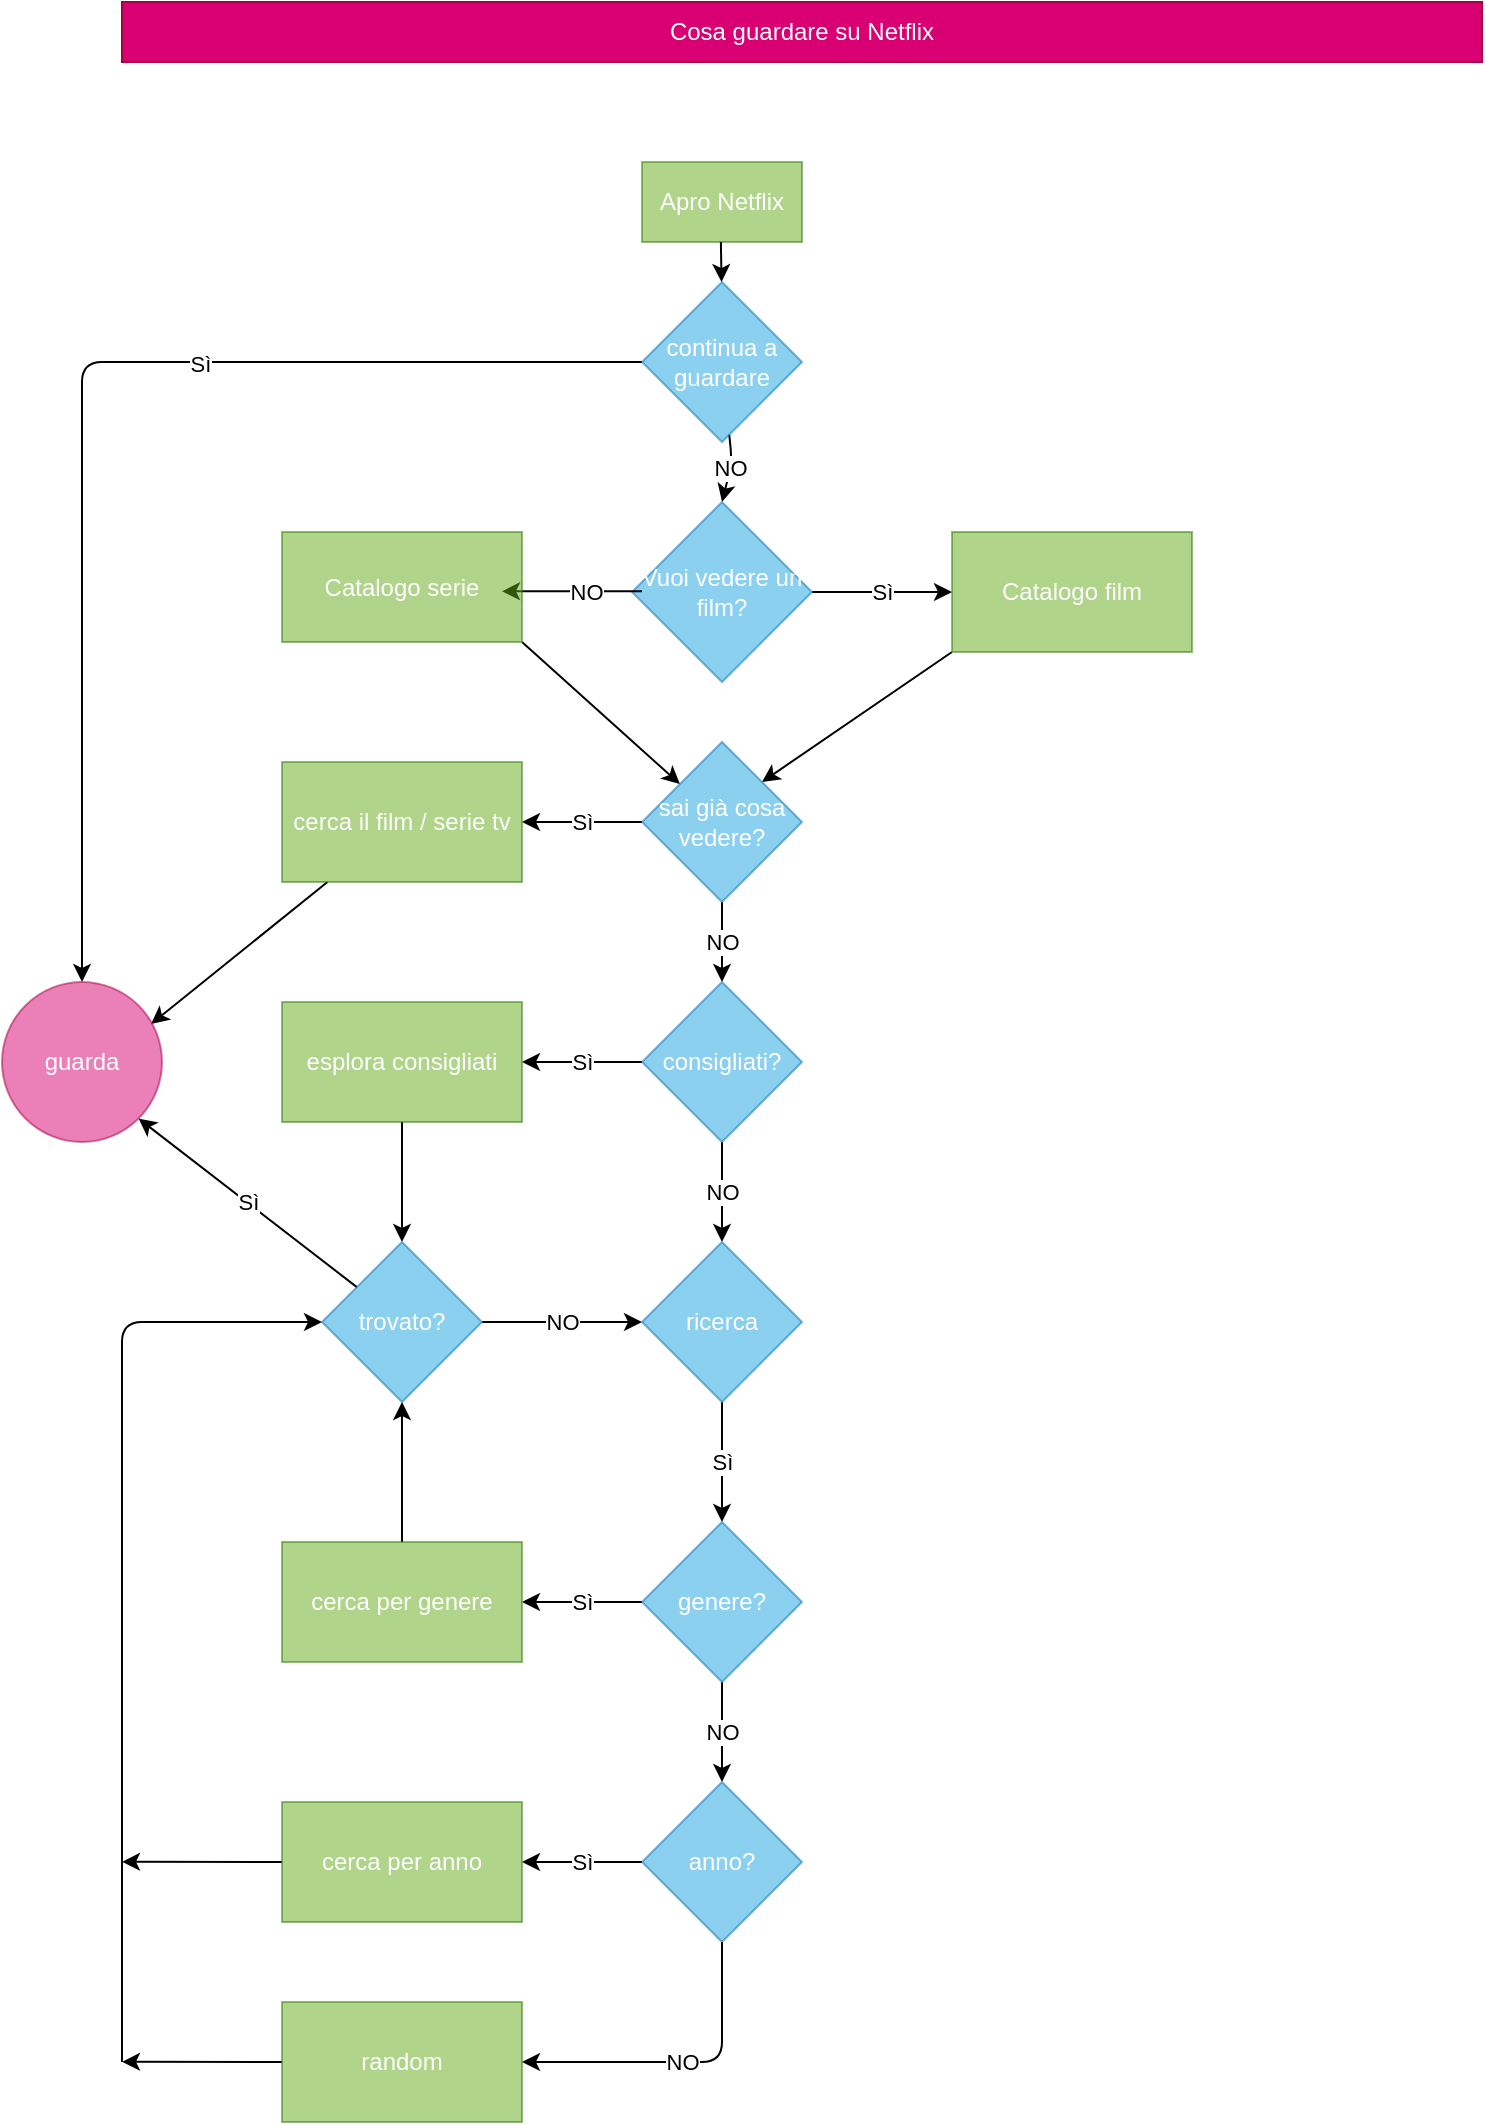 <mxfile>
    <diagram id="gckismg3OsaMKvhTNmG1" name="Pagina-1">
        <mxGraphModel dx="1257" dy="823" grid="1" gridSize="10" guides="1" tooltips="1" connect="1" arrows="1" fold="1" page="1" pageScale="1" pageWidth="827" pageHeight="1169" math="0" shadow="0">
            <root>
                <mxCell id="0"/>
                <mxCell id="1" parent="0"/>
                <mxCell id="2" value="Cosa guardare su Netflix" style="rounded=0;whiteSpace=wrap;html=1;fillColor=#d80073;fontColor=#ffffff;strokeColor=#A50040;" vertex="1" parent="1">
                    <mxGeometry x="80" width="680" height="30" as="geometry"/>
                </mxCell>
                <mxCell id="3" value="Apro Netflix" style="rounded=0;whiteSpace=wrap;html=1;fillColor=#60a917;fontColor=#ffffff;strokeColor=#2D7600;opacity=50;" vertex="1" parent="1">
                    <mxGeometry x="340" y="80" width="80" height="40" as="geometry"/>
                </mxCell>
                <mxCell id="8" value="Sì" style="edgeStyle=none;html=1;" edge="1" parent="1" source="4" target="7">
                    <mxGeometry relative="1" as="geometry"/>
                </mxCell>
                <mxCell id="4" value="Vuoi vedere un film?" style="rhombus;whiteSpace=wrap;html=1;fillColor=#1ba1e2;fontColor=#ffffff;strokeColor=#006EAF;opacity=50;" vertex="1" parent="1">
                    <mxGeometry x="335" y="250" width="90" height="90" as="geometry"/>
                </mxCell>
                <mxCell id="28" style="edgeStyle=none;html=1;exitX=0;exitY=1;exitDx=0;exitDy=0;entryX=1;entryY=0;entryDx=0;entryDy=0;" edge="1" parent="1" source="7" target="26">
                    <mxGeometry relative="1" as="geometry"/>
                </mxCell>
                <mxCell id="7" value="Catalogo film" style="whiteSpace=wrap;html=1;fillColor=#60a917;fontColor=#ffffff;strokeColor=#2D7600;opacity=50;" vertex="1" parent="1">
                    <mxGeometry x="495" y="265" width="120" height="60" as="geometry"/>
                </mxCell>
                <mxCell id="9" value="" style="endArrow=classic;html=1;" edge="1" parent="1">
                    <mxGeometry width="50" height="50" relative="1" as="geometry">
                        <mxPoint x="340" y="294.66" as="sourcePoint"/>
                        <mxPoint x="270" y="294.66" as="targetPoint"/>
                        <Array as="points">
                            <mxPoint x="320" y="294.66"/>
                        </Array>
                    </mxGeometry>
                </mxCell>
                <mxCell id="10" value="NO" style="edgeLabel;html=1;align=center;verticalAlign=middle;resizable=0;points=[];" vertex="1" connectable="0" parent="9">
                    <mxGeometry x="-0.195" relative="1" as="geometry">
                        <mxPoint as="offset"/>
                    </mxGeometry>
                </mxCell>
                <mxCell id="29" style="edgeStyle=none;html=1;exitX=1;exitY=1;exitDx=0;exitDy=0;" edge="1" parent="1" source="11" target="26">
                    <mxGeometry relative="1" as="geometry"/>
                </mxCell>
                <mxCell id="11" value="Catalogo serie" style="rounded=0;whiteSpace=wrap;html=1;fillColor=#60a917;fontColor=#ffffff;strokeColor=#2D7600;opacity=50;" vertex="1" parent="1">
                    <mxGeometry x="160" y="265" width="120" height="55" as="geometry"/>
                </mxCell>
                <mxCell id="15" value="NO" style="edgeStyle=none;html=1;" edge="1" parent="1" source="12">
                    <mxGeometry relative="1" as="geometry">
                        <mxPoint x="380" y="250" as="targetPoint"/>
                        <Array as="points">
                            <mxPoint x="385" y="230"/>
                        </Array>
                    </mxGeometry>
                </mxCell>
                <mxCell id="19" value="" style="edgeStyle=none;html=1;entryX=0.5;entryY=0;entryDx=0;entryDy=0;" edge="1" parent="1" source="12" target="70">
                    <mxGeometry relative="1" as="geometry">
                        <mxPoint x="60" y="180" as="targetPoint"/>
                        <Array as="points">
                            <mxPoint x="60" y="180"/>
                        </Array>
                    </mxGeometry>
                </mxCell>
                <mxCell id="20" value="Sì" style="edgeLabel;html=1;align=center;verticalAlign=middle;resizable=0;points=[];" vertex="1" connectable="0" parent="19">
                    <mxGeometry x="-0.251" y="1" relative="1" as="geometry">
                        <mxPoint as="offset"/>
                    </mxGeometry>
                </mxCell>
                <mxCell id="12" value="continua a guardare" style="rhombus;whiteSpace=wrap;html=1;fillColor=#1ba1e2;fontColor=#ffffff;strokeColor=#006EAF;opacity=50;" vertex="1" parent="1">
                    <mxGeometry x="340" y="140" width="80" height="80" as="geometry"/>
                </mxCell>
                <mxCell id="16" value="" style="endArrow=classic;html=1;" edge="1" parent="1">
                    <mxGeometry width="50" height="50" relative="1" as="geometry">
                        <mxPoint x="379.44" y="120" as="sourcePoint"/>
                        <mxPoint x="379.78" y="140" as="targetPoint"/>
                    </mxGeometry>
                </mxCell>
                <mxCell id="35" value="Sì" style="edgeStyle=none;html=1;" edge="1" parent="1" source="24" target="34">
                    <mxGeometry relative="1" as="geometry"/>
                </mxCell>
                <mxCell id="37" value="NO" style="edgeStyle=none;html=1;" edge="1" parent="1" source="24">
                    <mxGeometry relative="1" as="geometry">
                        <mxPoint x="380" y="620" as="targetPoint"/>
                    </mxGeometry>
                </mxCell>
                <mxCell id="24" value="consigliati?" style="rhombus;whiteSpace=wrap;html=1;fillColor=#1ba1e2;fontColor=#ffffff;strokeColor=#006EAF;opacity=50;" vertex="1" parent="1">
                    <mxGeometry x="340" y="490" width="80" height="80" as="geometry"/>
                </mxCell>
                <mxCell id="27" value="NO" style="edgeStyle=none;html=1;" edge="1" parent="1" source="26" target="24">
                    <mxGeometry relative="1" as="geometry"/>
                </mxCell>
                <mxCell id="31" value="Sì" style="edgeStyle=none;html=1;" edge="1" parent="1" source="26" target="30">
                    <mxGeometry relative="1" as="geometry"/>
                </mxCell>
                <mxCell id="26" value="sai già cosa vedere?" style="rhombus;whiteSpace=wrap;html=1;fillColor=#1ba1e2;fontColor=#ffffff;strokeColor=#006EAF;opacity=50;" vertex="1" parent="1">
                    <mxGeometry x="340" y="370" width="80" height="80" as="geometry"/>
                </mxCell>
                <mxCell id="33" value="" style="edgeStyle=none;html=1;entryX=0.932;entryY=0.262;entryDx=0;entryDy=0;entryPerimeter=0;" edge="1" parent="1" source="30" target="70">
                    <mxGeometry relative="1" as="geometry">
                        <mxPoint x="100" y="506.0" as="targetPoint"/>
                    </mxGeometry>
                </mxCell>
                <mxCell id="30" value="cerca il film / serie tv" style="whiteSpace=wrap;html=1;fillColor=#60a917;fontColor=#ffffff;strokeColor=#2D7600;opacity=50;" vertex="1" parent="1">
                    <mxGeometry x="160" y="380" width="120" height="60" as="geometry"/>
                </mxCell>
                <mxCell id="40" value="" style="edgeStyle=none;html=1;" edge="1" parent="1" source="34" target="39">
                    <mxGeometry relative="1" as="geometry"/>
                </mxCell>
                <mxCell id="34" value="esplora consigliati" style="whiteSpace=wrap;html=1;opacity=50;fillColor=#60a917;fontColor=#ffffff;strokeColor=#2D7600;" vertex="1" parent="1">
                    <mxGeometry x="160" y="500" width="120" height="60" as="geometry"/>
                </mxCell>
                <mxCell id="46" value="Sì" style="edgeStyle=none;html=1;exitX=0.5;exitY=1;exitDx=0;exitDy=0;entryX=0.5;entryY=0;entryDx=0;entryDy=0;startArrow=none;" edge="1" parent="1" source="60" target="48">
                    <mxGeometry relative="1" as="geometry">
                        <mxPoint x="380" y="670" as="sourcePoint"/>
                        <mxPoint x="380" y="720" as="targetPoint"/>
                    </mxGeometry>
                </mxCell>
                <mxCell id="42" value="NO" style="edgeStyle=none;html=1;entryX=0;entryY=0.5;entryDx=0;entryDy=0;" edge="1" parent="1" source="39" target="60">
                    <mxGeometry relative="1" as="geometry">
                        <mxPoint x="440" y="640" as="targetPoint"/>
                    </mxGeometry>
                </mxCell>
                <mxCell id="45" value="Sì" style="edgeStyle=none;html=1;entryX=1;entryY=1;entryDx=0;entryDy=0;" edge="1" parent="1" source="39" target="70">
                    <mxGeometry relative="1" as="geometry">
                        <mxPoint x="100" y="560.0" as="targetPoint"/>
                    </mxGeometry>
                </mxCell>
                <mxCell id="39" value="trovato?" style="rhombus;whiteSpace=wrap;html=1;fillColor=#1ba1e2;fontColor=#ffffff;strokeColor=#006EAF;opacity=50;" vertex="1" parent="1">
                    <mxGeometry x="180" y="620" width="80" height="80" as="geometry"/>
                </mxCell>
                <mxCell id="51" value="NO" style="edgeStyle=none;html=1;entryX=0.5;entryY=0;entryDx=0;entryDy=0;" edge="1" parent="1" source="48" target="59">
                    <mxGeometry relative="1" as="geometry">
                        <mxPoint x="312.857" y="800" as="targetPoint"/>
                    </mxGeometry>
                </mxCell>
                <mxCell id="53" value="Sì" style="edgeStyle=none;html=1;exitX=0;exitY=0.5;exitDx=0;exitDy=0;" edge="1" parent="1" source="48" target="52">
                    <mxGeometry relative="1" as="geometry">
                        <mxPoint x="405.263" y="799.997" as="sourcePoint"/>
                    </mxGeometry>
                </mxCell>
                <mxCell id="48" value="genere?" style="rhombus;whiteSpace=wrap;html=1;fillColor=#1ba1e2;fontColor=#ffffff;strokeColor=#006EAF;opacity=50;" vertex="1" parent="1">
                    <mxGeometry x="340" y="760" width="80" height="80" as="geometry"/>
                </mxCell>
                <mxCell id="69" style="edgeStyle=none;html=1;exitX=0.5;exitY=0;exitDx=0;exitDy=0;entryX=0.5;entryY=1;entryDx=0;entryDy=0;" edge="1" parent="1" source="52" target="39">
                    <mxGeometry relative="1" as="geometry"/>
                </mxCell>
                <mxCell id="52" value="cerca per genere" style="whiteSpace=wrap;html=1;fillColor=#60a917;fontColor=#ffffff;strokeColor=#2D7600;opacity=50;" vertex="1" parent="1">
                    <mxGeometry x="160" y="770" width="120" height="60" as="geometry"/>
                </mxCell>
                <mxCell id="73" value="Sì" style="edgeStyle=none;html=1;" edge="1" parent="1" source="59" target="72">
                    <mxGeometry relative="1" as="geometry"/>
                </mxCell>
                <mxCell id="59" value="anno?&lt;br&gt;" style="rhombus;whiteSpace=wrap;html=1;opacity=50;fillColor=#1ba1e2;fontColor=#ffffff;strokeColor=#006EAF;" vertex="1" parent="1">
                    <mxGeometry x="340" y="890" width="80" height="80" as="geometry"/>
                </mxCell>
                <mxCell id="60" value="ricerca" style="rhombus;whiteSpace=wrap;html=1;fillColor=#1ba1e2;fontColor=#ffffff;strokeColor=#006EAF;opacity=50;" vertex="1" parent="1">
                    <mxGeometry x="340" y="620" width="80" height="80" as="geometry"/>
                </mxCell>
                <mxCell id="70" value="guarda" style="ellipse;whiteSpace=wrap;html=1;aspect=fixed;fillColor=#d80073;fontColor=#ffffff;strokeColor=#A50040;opacity=50;" vertex="1" parent="1">
                    <mxGeometry x="20" y="490" width="80" height="80" as="geometry"/>
                </mxCell>
                <mxCell id="78" style="edgeStyle=none;html=1;exitX=0;exitY=0.5;exitDx=0;exitDy=0;" edge="1" parent="1" source="72">
                    <mxGeometry relative="1" as="geometry">
                        <mxPoint x="80" y="929.889" as="targetPoint"/>
                    </mxGeometry>
                </mxCell>
                <mxCell id="72" value="cerca per anno" style="whiteSpace=wrap;html=1;fillColor=#60a917;fontColor=#ffffff;strokeColor=#2D7600;opacity=50;" vertex="1" parent="1">
                    <mxGeometry x="160" y="900" width="120" height="60" as="geometry"/>
                </mxCell>
                <mxCell id="81" style="edgeStyle=none;html=1;exitX=0;exitY=0.5;exitDx=0;exitDy=0;" edge="1" parent="1" source="74">
                    <mxGeometry relative="1" as="geometry">
                        <mxPoint x="80" y="1029.889" as="targetPoint"/>
                    </mxGeometry>
                </mxCell>
                <mxCell id="74" value="random" style="rounded=0;whiteSpace=wrap;html=1;opacity=50;fillColor=#60a917;fontColor=#ffffff;strokeColor=#2D7600;" vertex="1" parent="1">
                    <mxGeometry x="160" y="1000" width="120" height="60" as="geometry"/>
                </mxCell>
                <mxCell id="76" value="" style="endArrow=classic;html=1;" edge="1" parent="1" target="39">
                    <mxGeometry width="50" height="50" relative="1" as="geometry">
                        <mxPoint x="80" y="1030" as="sourcePoint"/>
                        <mxPoint x="80" y="660" as="targetPoint"/>
                        <Array as="points">
                            <mxPoint x="80" y="660"/>
                        </Array>
                    </mxGeometry>
                </mxCell>
                <mxCell id="77" value="NO" style="endArrow=classic;html=1;entryX=1;entryY=0.5;entryDx=0;entryDy=0;exitX=0.5;exitY=1;exitDx=0;exitDy=0;" edge="1" parent="1" source="59" target="74">
                    <mxGeometry width="50" height="50" relative="1" as="geometry">
                        <mxPoint x="380" y="1030" as="sourcePoint"/>
                        <mxPoint x="430" y="980" as="targetPoint"/>
                        <Array as="points">
                            <mxPoint x="380" y="1030"/>
                        </Array>
                    </mxGeometry>
                </mxCell>
            </root>
        </mxGraphModel>
    </diagram>
</mxfile>